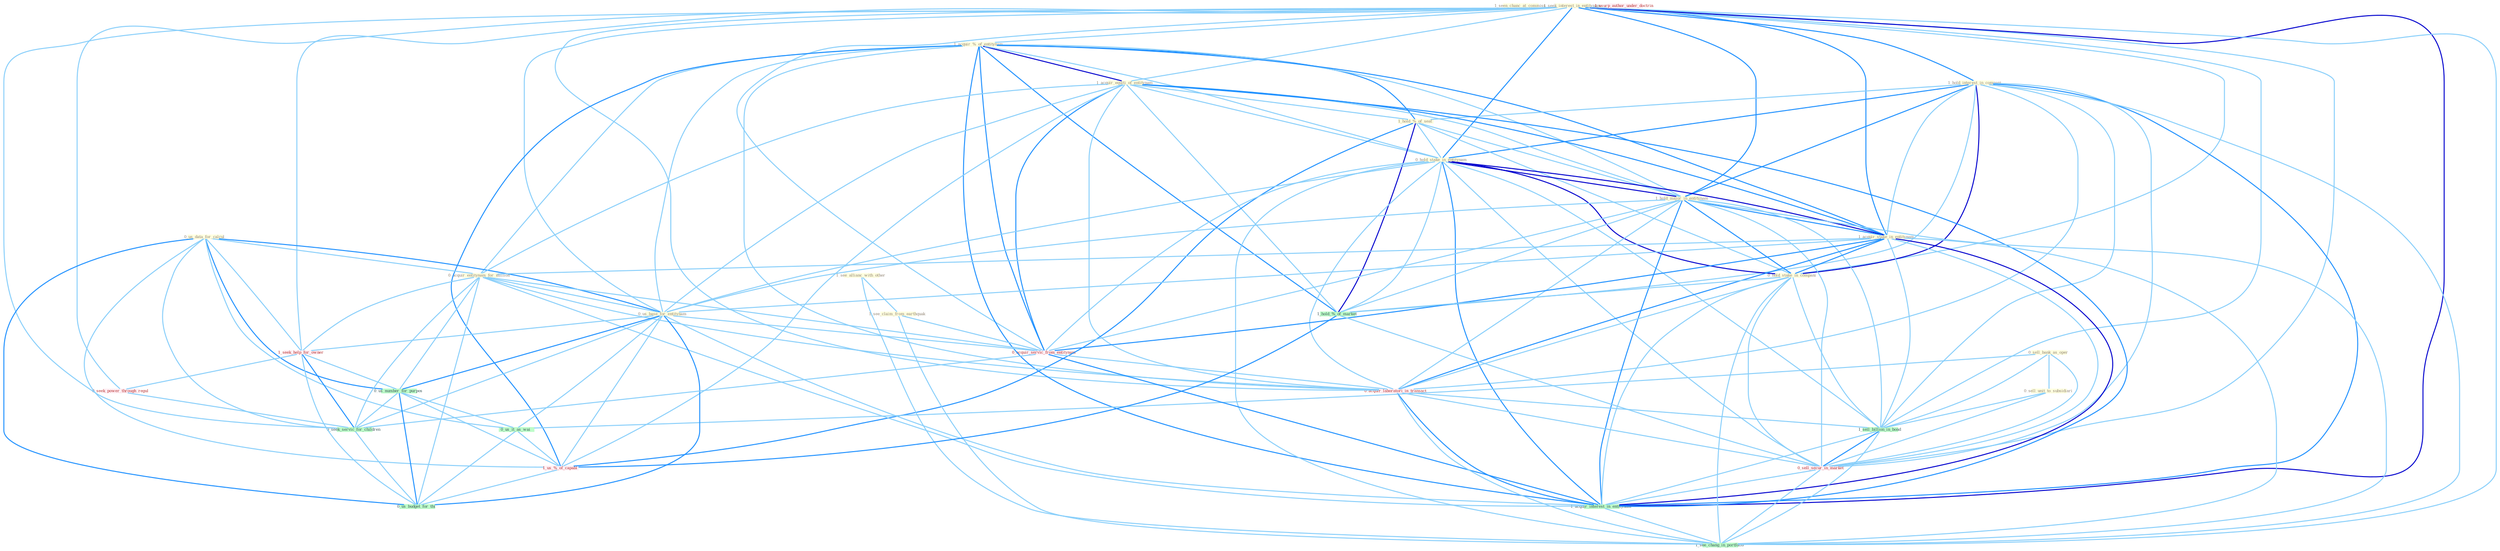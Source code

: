 Graph G{ 
    node
    [shape=polygon,style=filled,width=.5,height=.06,color="#BDFCC9",fixedsize=true,fontsize=4,
    fontcolor="#2f4f4f"];
    {node
    [color="#ffffe0", fontcolor="#8b7d6b"] "1_seen_chanc_at_commiss " "1_seek_interest_in_entitynam " "1_acquir_%_of_entitynam " "1_hold_interest_in_compani " "0_us_data_for_calcul " "1_acquir_equiti_of_entitynam " "1_hold_%_of_seat " "1_see_allianc_with_other " "1_see_claim_from_earthquak " "0_hold_stake_in_entitynam " "1_hold_major_in_entitynam " "1_acquir_stake_in_entitynam " "0_sell_bank_as_oper " "0_acquir_entitynam_for_million " "0_hold_stake_in_compani " "0_sell_unit_to_subsidiari " "0_us_base_for_entitynam "}
{node [color="#fff0f5", fontcolor="#b22222"] "1_seek_help_for_owner " "0_acquir_servic_from_entitynam " "0_seek_power_through_regul " "0_acquir_laboratori_in_transact " "1_usurp_author_under_doctrin " "1_us_%_of_capabl " "0_sell_secur_in_market "}
edge [color="#B0E2FF"];

	"1_seek_interest_in_entitynam " -- "1_acquir_%_of_entitynam " [w="1", color="#87cefa" ];
	"1_seek_interest_in_entitynam " -- "1_hold_interest_in_compani " [w="2", color="#1e90ff" , len=0.8];
	"1_seek_interest_in_entitynam " -- "1_acquir_equiti_of_entitynam " [w="1", color="#87cefa" ];
	"1_seek_interest_in_entitynam " -- "0_hold_stake_in_entitynam " [w="2", color="#1e90ff" , len=0.8];
	"1_seek_interest_in_entitynam " -- "1_hold_major_in_entitynam " [w="2", color="#1e90ff" , len=0.8];
	"1_seek_interest_in_entitynam " -- "1_acquir_stake_in_entitynam " [w="2", color="#1e90ff" , len=0.8];
	"1_seek_interest_in_entitynam " -- "0_hold_stake_in_compani " [w="1", color="#87cefa" ];
	"1_seek_interest_in_entitynam " -- "0_us_base_for_entitynam " [w="1", color="#87cefa" ];
	"1_seek_interest_in_entitynam " -- "1_seek_help_for_owner " [w="1", color="#87cefa" ];
	"1_seek_interest_in_entitynam " -- "0_acquir_servic_from_entitynam " [w="1", color="#87cefa" ];
	"1_seek_interest_in_entitynam " -- "0_seek_power_through_regul " [w="1", color="#87cefa" ];
	"1_seek_interest_in_entitynam " -- "0_acquir_laboratori_in_transact " [w="1", color="#87cefa" ];
	"1_seek_interest_in_entitynam " -- "1_sell_billion_in_bond " [w="1", color="#87cefa" ];
	"1_seek_interest_in_entitynam " -- "0_sell_secur_in_market " [w="1", color="#87cefa" ];
	"1_seek_interest_in_entitynam " -- "1_acquir_interest_in_entitynam " [w="3", color="#0000cd" , len=0.6];
	"1_seek_interest_in_entitynam " -- "0_seek_servic_for_children " [w="1", color="#87cefa" ];
	"1_seek_interest_in_entitynam " -- "1_see_chang_in_portfolio " [w="1", color="#87cefa" ];
	"1_acquir_%_of_entitynam " -- "1_acquir_equiti_of_entitynam " [w="3", color="#0000cd" , len=0.6];
	"1_acquir_%_of_entitynam " -- "1_hold_%_of_seat " [w="2", color="#1e90ff" , len=0.8];
	"1_acquir_%_of_entitynam " -- "0_hold_stake_in_entitynam " [w="1", color="#87cefa" ];
	"1_acquir_%_of_entitynam " -- "1_hold_major_in_entitynam " [w="1", color="#87cefa" ];
	"1_acquir_%_of_entitynam " -- "1_acquir_stake_in_entitynam " [w="2", color="#1e90ff" , len=0.8];
	"1_acquir_%_of_entitynam " -- "0_acquir_entitynam_for_million " [w="1", color="#87cefa" ];
	"1_acquir_%_of_entitynam " -- "0_us_base_for_entitynam " [w="1", color="#87cefa" ];
	"1_acquir_%_of_entitynam " -- "0_acquir_servic_from_entitynam " [w="2", color="#1e90ff" , len=0.8];
	"1_acquir_%_of_entitynam " -- "1_hold_%_of_market " [w="2", color="#1e90ff" , len=0.8];
	"1_acquir_%_of_entitynam " -- "0_acquir_laboratori_in_transact " [w="1", color="#87cefa" ];
	"1_acquir_%_of_entitynam " -- "1_us_%_of_capabl " [w="2", color="#1e90ff" , len=0.8];
	"1_acquir_%_of_entitynam " -- "1_acquir_interest_in_entitynam " [w="2", color="#1e90ff" , len=0.8];
	"1_hold_interest_in_compani " -- "1_hold_%_of_seat " [w="1", color="#87cefa" ];
	"1_hold_interest_in_compani " -- "0_hold_stake_in_entitynam " [w="2", color="#1e90ff" , len=0.8];
	"1_hold_interest_in_compani " -- "1_hold_major_in_entitynam " [w="2", color="#1e90ff" , len=0.8];
	"1_hold_interest_in_compani " -- "1_acquir_stake_in_entitynam " [w="1", color="#87cefa" ];
	"1_hold_interest_in_compani " -- "0_hold_stake_in_compani " [w="3", color="#0000cd" , len=0.6];
	"1_hold_interest_in_compani " -- "1_hold_%_of_market " [w="1", color="#87cefa" ];
	"1_hold_interest_in_compani " -- "0_acquir_laboratori_in_transact " [w="1", color="#87cefa" ];
	"1_hold_interest_in_compani " -- "1_sell_billion_in_bond " [w="1", color="#87cefa" ];
	"1_hold_interest_in_compani " -- "0_sell_secur_in_market " [w="1", color="#87cefa" ];
	"1_hold_interest_in_compani " -- "1_acquir_interest_in_entitynam " [w="2", color="#1e90ff" , len=0.8];
	"1_hold_interest_in_compani " -- "1_see_chang_in_portfolio " [w="1", color="#87cefa" ];
	"0_us_data_for_calcul " -- "0_acquir_entitynam_for_million " [w="1", color="#87cefa" ];
	"0_us_data_for_calcul " -- "0_us_base_for_entitynam " [w="2", color="#1e90ff" , len=0.8];
	"0_us_data_for_calcul " -- "1_seek_help_for_owner " [w="1", color="#87cefa" ];
	"0_us_data_for_calcul " -- "0_us_number_for_purpos " [w="2", color="#1e90ff" , len=0.8];
	"0_us_data_for_calcul " -- "0_us_it_as_wai " [w="1", color="#87cefa" ];
	"0_us_data_for_calcul " -- "1_us_%_of_capabl " [w="1", color="#87cefa" ];
	"0_us_data_for_calcul " -- "0_seek_servic_for_children " [w="1", color="#87cefa" ];
	"0_us_data_for_calcul " -- "0_us_budget_for_thi " [w="2", color="#1e90ff" , len=0.8];
	"1_acquir_equiti_of_entitynam " -- "1_hold_%_of_seat " [w="1", color="#87cefa" ];
	"1_acquir_equiti_of_entitynam " -- "0_hold_stake_in_entitynam " [w="1", color="#87cefa" ];
	"1_acquir_equiti_of_entitynam " -- "1_hold_major_in_entitynam " [w="1", color="#87cefa" ];
	"1_acquir_equiti_of_entitynam " -- "1_acquir_stake_in_entitynam " [w="2", color="#1e90ff" , len=0.8];
	"1_acquir_equiti_of_entitynam " -- "0_acquir_entitynam_for_million " [w="1", color="#87cefa" ];
	"1_acquir_equiti_of_entitynam " -- "0_us_base_for_entitynam " [w="1", color="#87cefa" ];
	"1_acquir_equiti_of_entitynam " -- "0_acquir_servic_from_entitynam " [w="2", color="#1e90ff" , len=0.8];
	"1_acquir_equiti_of_entitynam " -- "1_hold_%_of_market " [w="1", color="#87cefa" ];
	"1_acquir_equiti_of_entitynam " -- "0_acquir_laboratori_in_transact " [w="1", color="#87cefa" ];
	"1_acquir_equiti_of_entitynam " -- "1_us_%_of_capabl " [w="1", color="#87cefa" ];
	"1_acquir_equiti_of_entitynam " -- "1_acquir_interest_in_entitynam " [w="2", color="#1e90ff" , len=0.8];
	"1_hold_%_of_seat " -- "0_hold_stake_in_entitynam " [w="1", color="#87cefa" ];
	"1_hold_%_of_seat " -- "1_hold_major_in_entitynam " [w="1", color="#87cefa" ];
	"1_hold_%_of_seat " -- "0_hold_stake_in_compani " [w="1", color="#87cefa" ];
	"1_hold_%_of_seat " -- "1_hold_%_of_market " [w="3", color="#0000cd" , len=0.6];
	"1_hold_%_of_seat " -- "1_us_%_of_capabl " [w="2", color="#1e90ff" , len=0.8];
	"1_see_allianc_with_other " -- "1_see_claim_from_earthquak " [w="1", color="#87cefa" ];
	"1_see_allianc_with_other " -- "1_see_chang_in_portfolio " [w="1", color="#87cefa" ];
	"1_see_claim_from_earthquak " -- "0_acquir_servic_from_entitynam " [w="1", color="#87cefa" ];
	"1_see_claim_from_earthquak " -- "1_see_chang_in_portfolio " [w="1", color="#87cefa" ];
	"0_hold_stake_in_entitynam " -- "1_hold_major_in_entitynam " [w="3", color="#0000cd" , len=0.6];
	"0_hold_stake_in_entitynam " -- "1_acquir_stake_in_entitynam " [w="3", color="#0000cd" , len=0.6];
	"0_hold_stake_in_entitynam " -- "0_hold_stake_in_compani " [w="3", color="#0000cd" , len=0.6];
	"0_hold_stake_in_entitynam " -- "0_us_base_for_entitynam " [w="1", color="#87cefa" ];
	"0_hold_stake_in_entitynam " -- "0_acquir_servic_from_entitynam " [w="1", color="#87cefa" ];
	"0_hold_stake_in_entitynam " -- "1_hold_%_of_market " [w="1", color="#87cefa" ];
	"0_hold_stake_in_entitynam " -- "0_acquir_laboratori_in_transact " [w="1", color="#87cefa" ];
	"0_hold_stake_in_entitynam " -- "1_sell_billion_in_bond " [w="1", color="#87cefa" ];
	"0_hold_stake_in_entitynam " -- "0_sell_secur_in_market " [w="1", color="#87cefa" ];
	"0_hold_stake_in_entitynam " -- "1_acquir_interest_in_entitynam " [w="2", color="#1e90ff" , len=0.8];
	"0_hold_stake_in_entitynam " -- "1_see_chang_in_portfolio " [w="1", color="#87cefa" ];
	"1_hold_major_in_entitynam " -- "1_acquir_stake_in_entitynam " [w="2", color="#1e90ff" , len=0.8];
	"1_hold_major_in_entitynam " -- "0_hold_stake_in_compani " [w="2", color="#1e90ff" , len=0.8];
	"1_hold_major_in_entitynam " -- "0_us_base_for_entitynam " [w="1", color="#87cefa" ];
	"1_hold_major_in_entitynam " -- "0_acquir_servic_from_entitynam " [w="1", color="#87cefa" ];
	"1_hold_major_in_entitynam " -- "1_hold_%_of_market " [w="1", color="#87cefa" ];
	"1_hold_major_in_entitynam " -- "0_acquir_laboratori_in_transact " [w="1", color="#87cefa" ];
	"1_hold_major_in_entitynam " -- "1_sell_billion_in_bond " [w="1", color="#87cefa" ];
	"1_hold_major_in_entitynam " -- "0_sell_secur_in_market " [w="1", color="#87cefa" ];
	"1_hold_major_in_entitynam " -- "1_acquir_interest_in_entitynam " [w="2", color="#1e90ff" , len=0.8];
	"1_hold_major_in_entitynam " -- "1_see_chang_in_portfolio " [w="1", color="#87cefa" ];
	"1_acquir_stake_in_entitynam " -- "0_acquir_entitynam_for_million " [w="1", color="#87cefa" ];
	"1_acquir_stake_in_entitynam " -- "0_hold_stake_in_compani " [w="2", color="#1e90ff" , len=0.8];
	"1_acquir_stake_in_entitynam " -- "0_us_base_for_entitynam " [w="1", color="#87cefa" ];
	"1_acquir_stake_in_entitynam " -- "0_acquir_servic_from_entitynam " [w="2", color="#1e90ff" , len=0.8];
	"1_acquir_stake_in_entitynam " -- "0_acquir_laboratori_in_transact " [w="2", color="#1e90ff" , len=0.8];
	"1_acquir_stake_in_entitynam " -- "1_sell_billion_in_bond " [w="1", color="#87cefa" ];
	"1_acquir_stake_in_entitynam " -- "0_sell_secur_in_market " [w="1", color="#87cefa" ];
	"1_acquir_stake_in_entitynam " -- "1_acquir_interest_in_entitynam " [w="3", color="#0000cd" , len=0.6];
	"1_acquir_stake_in_entitynam " -- "1_see_chang_in_portfolio " [w="1", color="#87cefa" ];
	"0_sell_bank_as_oper " -- "0_sell_unit_to_subsidiari " [w="1", color="#87cefa" ];
	"0_sell_bank_as_oper " -- "1_sell_billion_in_bond " [w="1", color="#87cefa" ];
	"0_sell_bank_as_oper " -- "0_us_it_as_wai " [w="1", color="#87cefa" ];
	"0_sell_bank_as_oper " -- "0_sell_secur_in_market " [w="1", color="#87cefa" ];
	"0_acquir_entitynam_for_million " -- "0_us_base_for_entitynam " [w="1", color="#87cefa" ];
	"0_acquir_entitynam_for_million " -- "1_seek_help_for_owner " [w="1", color="#87cefa" ];
	"0_acquir_entitynam_for_million " -- "0_acquir_servic_from_entitynam " [w="1", color="#87cefa" ];
	"0_acquir_entitynam_for_million " -- "0_us_number_for_purpos " [w="1", color="#87cefa" ];
	"0_acquir_entitynam_for_million " -- "0_acquir_laboratori_in_transact " [w="1", color="#87cefa" ];
	"0_acquir_entitynam_for_million " -- "1_acquir_interest_in_entitynam " [w="1", color="#87cefa" ];
	"0_acquir_entitynam_for_million " -- "0_seek_servic_for_children " [w="1", color="#87cefa" ];
	"0_acquir_entitynam_for_million " -- "0_us_budget_for_thi " [w="1", color="#87cefa" ];
	"0_hold_stake_in_compani " -- "1_hold_%_of_market " [w="1", color="#87cefa" ];
	"0_hold_stake_in_compani " -- "0_acquir_laboratori_in_transact " [w="1", color="#87cefa" ];
	"0_hold_stake_in_compani " -- "1_sell_billion_in_bond " [w="1", color="#87cefa" ];
	"0_hold_stake_in_compani " -- "0_sell_secur_in_market " [w="1", color="#87cefa" ];
	"0_hold_stake_in_compani " -- "1_acquir_interest_in_entitynam " [w="1", color="#87cefa" ];
	"0_hold_stake_in_compani " -- "1_see_chang_in_portfolio " [w="1", color="#87cefa" ];
	"0_sell_unit_to_subsidiari " -- "1_sell_billion_in_bond " [w="1", color="#87cefa" ];
	"0_sell_unit_to_subsidiari " -- "0_sell_secur_in_market " [w="1", color="#87cefa" ];
	"0_us_base_for_entitynam " -- "1_seek_help_for_owner " [w="1", color="#87cefa" ];
	"0_us_base_for_entitynam " -- "0_acquir_servic_from_entitynam " [w="1", color="#87cefa" ];
	"0_us_base_for_entitynam " -- "0_us_number_for_purpos " [w="2", color="#1e90ff" , len=0.8];
	"0_us_base_for_entitynam " -- "0_us_it_as_wai " [w="1", color="#87cefa" ];
	"0_us_base_for_entitynam " -- "1_us_%_of_capabl " [w="1", color="#87cefa" ];
	"0_us_base_for_entitynam " -- "1_acquir_interest_in_entitynam " [w="1", color="#87cefa" ];
	"0_us_base_for_entitynam " -- "0_seek_servic_for_children " [w="1", color="#87cefa" ];
	"0_us_base_for_entitynam " -- "0_us_budget_for_thi " [w="2", color="#1e90ff" , len=0.8];
	"1_seek_help_for_owner " -- "0_seek_power_through_regul " [w="1", color="#87cefa" ];
	"1_seek_help_for_owner " -- "0_us_number_for_purpos " [w="1", color="#87cefa" ];
	"1_seek_help_for_owner " -- "0_seek_servic_for_children " [w="2", color="#1e90ff" , len=0.8];
	"1_seek_help_for_owner " -- "0_us_budget_for_thi " [w="1", color="#87cefa" ];
	"0_acquir_servic_from_entitynam " -- "0_acquir_laboratori_in_transact " [w="1", color="#87cefa" ];
	"0_acquir_servic_from_entitynam " -- "1_acquir_interest_in_entitynam " [w="2", color="#1e90ff" , len=0.8];
	"0_acquir_servic_from_entitynam " -- "0_seek_servic_for_children " [w="1", color="#87cefa" ];
	"1_hold_%_of_market " -- "1_us_%_of_capabl " [w="2", color="#1e90ff" , len=0.8];
	"1_hold_%_of_market " -- "0_sell_secur_in_market " [w="1", color="#87cefa" ];
	"0_seek_power_through_regul " -- "0_seek_servic_for_children " [w="1", color="#87cefa" ];
	"0_us_number_for_purpos " -- "0_us_it_as_wai " [w="1", color="#87cefa" ];
	"0_us_number_for_purpos " -- "1_us_%_of_capabl " [w="1", color="#87cefa" ];
	"0_us_number_for_purpos " -- "0_seek_servic_for_children " [w="1", color="#87cefa" ];
	"0_us_number_for_purpos " -- "0_us_budget_for_thi " [w="2", color="#1e90ff" , len=0.8];
	"0_acquir_laboratori_in_transact " -- "1_sell_billion_in_bond " [w="1", color="#87cefa" ];
	"0_acquir_laboratori_in_transact " -- "0_sell_secur_in_market " [w="1", color="#87cefa" ];
	"0_acquir_laboratori_in_transact " -- "1_acquir_interest_in_entitynam " [w="2", color="#1e90ff" , len=0.8];
	"0_acquir_laboratori_in_transact " -- "1_see_chang_in_portfolio " [w="1", color="#87cefa" ];
	"1_sell_billion_in_bond " -- "0_sell_secur_in_market " [w="2", color="#1e90ff" , len=0.8];
	"1_sell_billion_in_bond " -- "1_acquir_interest_in_entitynam " [w="1", color="#87cefa" ];
	"1_sell_billion_in_bond " -- "1_see_chang_in_portfolio " [w="1", color="#87cefa" ];
	"0_us_it_as_wai " -- "1_us_%_of_capabl " [w="1", color="#87cefa" ];
	"0_us_it_as_wai " -- "0_us_budget_for_thi " [w="1", color="#87cefa" ];
	"1_us_%_of_capabl " -- "0_us_budget_for_thi " [w="1", color="#87cefa" ];
	"0_sell_secur_in_market " -- "1_acquir_interest_in_entitynam " [w="1", color="#87cefa" ];
	"0_sell_secur_in_market " -- "1_see_chang_in_portfolio " [w="1", color="#87cefa" ];
	"1_acquir_interest_in_entitynam " -- "1_see_chang_in_portfolio " [w="1", color="#87cefa" ];
	"0_seek_servic_for_children " -- "0_us_budget_for_thi " [w="1", color="#87cefa" ];
}